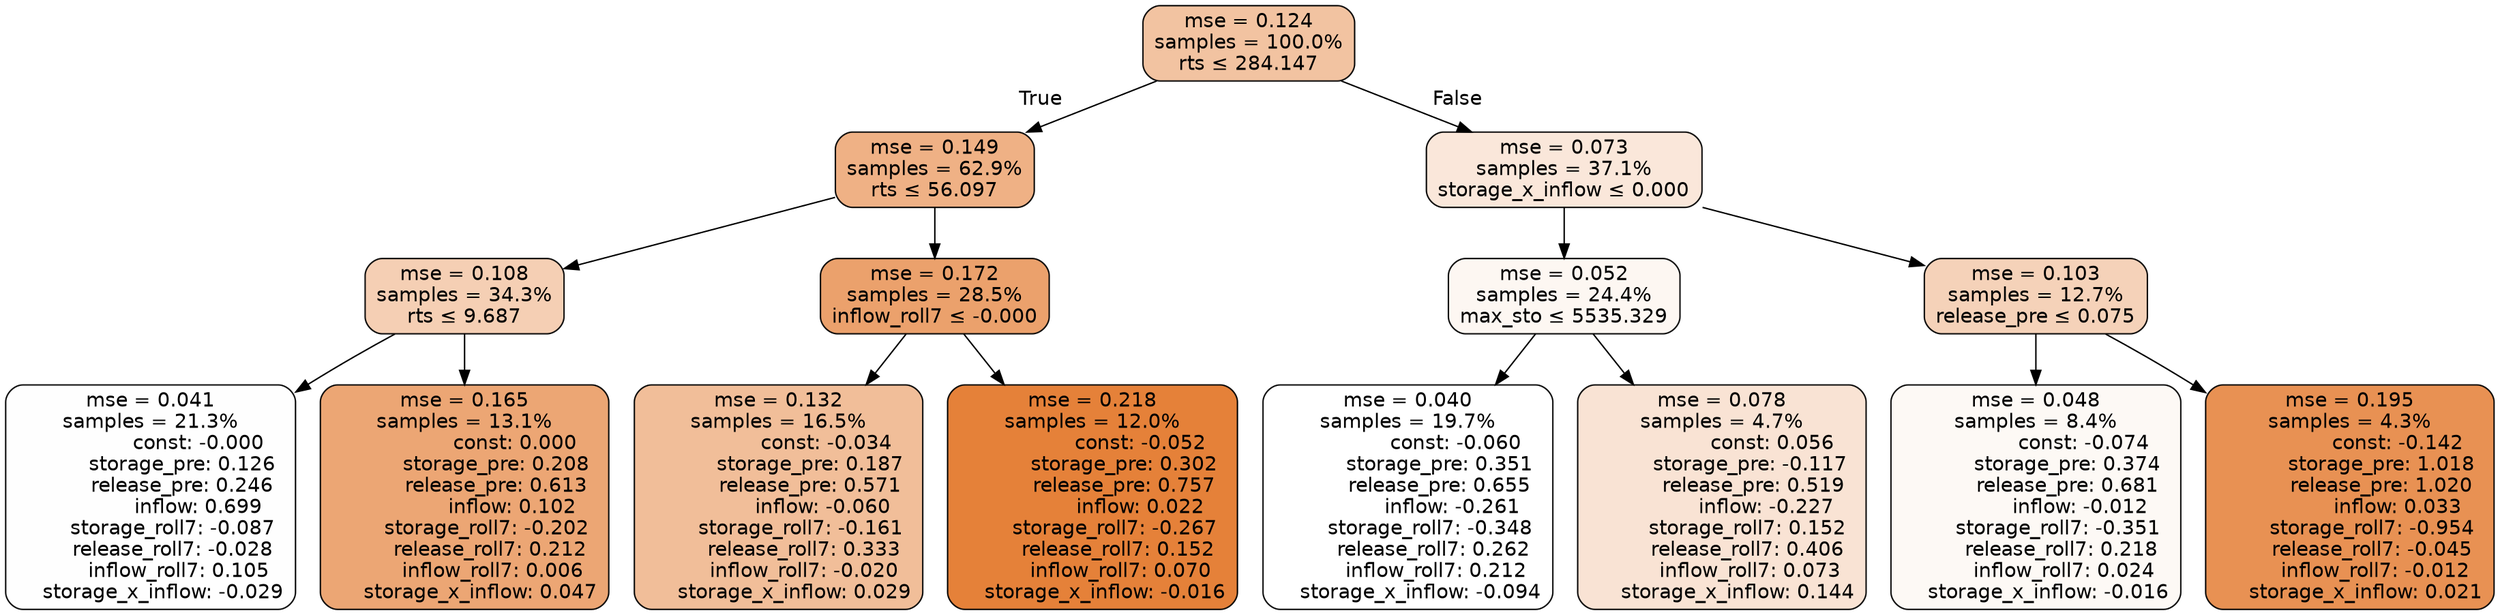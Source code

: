 digraph tree {
bgcolor="transparent"
node [shape=rectangle, style="filled, rounded", color="black", fontname=helvetica] ;
edge [fontname=helvetica] ;
	"0" [label="mse = 0.124
samples = 100.0%
rts &le; 284.147", fillcolor="#f2c3a1"]
	"1" [label="mse = 0.149
samples = 62.9%
rts &le; 56.097", fillcolor="#efb185"]
	"2" [label="mse = 0.108
samples = 34.3%
rts &le; 9.687", fillcolor="#f5cfb4"]
	"3" [label="mse = 0.041
samples = 21.3%
               const: -0.000
          storage_pre: 0.126
          release_pre: 0.246
               inflow: 0.699
       storage_roll7: -0.087
       release_roll7: -0.028
         inflow_roll7: 0.105
    storage_x_inflow: -0.029", fillcolor="#fefefe"]
	"4" [label="mse = 0.165
samples = 13.1%
                const: 0.000
          storage_pre: 0.208
          release_pre: 0.613
               inflow: 0.102
       storage_roll7: -0.202
        release_roll7: 0.212
         inflow_roll7: 0.006
     storage_x_inflow: 0.047", fillcolor="#eca674"]
	"5" [label="mse = 0.172
samples = 28.5%
inflow_roll7 &le; -0.000", fillcolor="#eba16c"]
	"6" [label="mse = 0.132
samples = 16.5%
               const: -0.034
          storage_pre: 0.187
          release_pre: 0.571
              inflow: -0.060
       storage_roll7: -0.161
        release_roll7: 0.333
        inflow_roll7: -0.020
     storage_x_inflow: 0.029", fillcolor="#f1be99"]
	"7" [label="mse = 0.218
samples = 12.0%
               const: -0.052
          storage_pre: 0.302
          release_pre: 0.757
               inflow: 0.022
       storage_roll7: -0.267
        release_roll7: 0.152
         inflow_roll7: 0.070
    storage_x_inflow: -0.016", fillcolor="#e58139"]
	"8" [label="mse = 0.073
samples = 37.1%
storage_x_inflow &le; 0.000", fillcolor="#fae7da"]
	"9" [label="mse = 0.052
samples = 24.4%
max_sto &le; 5535.329", fillcolor="#fdf7f2"]
	"10" [label="mse = 0.040
samples = 19.7%
               const: -0.060
          storage_pre: 0.351
          release_pre: 0.655
              inflow: -0.261
       storage_roll7: -0.348
        release_roll7: 0.262
         inflow_roll7: 0.212
    storage_x_inflow: -0.094", fillcolor="#ffffff"]
	"11" [label="mse = 0.078
samples = 4.7%
                const: 0.056
         storage_pre: -0.117
          release_pre: 0.519
              inflow: -0.227
        storage_roll7: 0.152
        release_roll7: 0.406
         inflow_roll7: 0.073
     storage_x_inflow: 0.144", fillcolor="#f9e3d4"]
	"12" [label="mse = 0.103
samples = 12.7%
release_pre &le; 0.075", fillcolor="#f5d2b9"]
	"13" [label="mse = 0.048
samples = 8.4%
               const: -0.074
          storage_pre: 0.374
          release_pre: 0.681
              inflow: -0.012
       storage_roll7: -0.351
        release_roll7: 0.218
         inflow_roll7: 0.024
    storage_x_inflow: -0.016", fillcolor="#fdf9f5"]
	"14" [label="mse = 0.195
samples = 4.3%
               const: -0.142
          storage_pre: 1.018
          release_pre: 1.020
               inflow: 0.033
       storage_roll7: -0.954
       release_roll7: -0.045
        inflow_roll7: -0.012
     storage_x_inflow: 0.021", fillcolor="#e89153"]

	"0" -> "1" [labeldistance=2.5, labelangle=45, headlabel="True"]
	"1" -> "2"
	"2" -> "3"
	"2" -> "4"
	"1" -> "5"
	"5" -> "6"
	"5" -> "7"
	"0" -> "8" [labeldistance=2.5, labelangle=-45, headlabel="False"]
	"8" -> "9"
	"9" -> "10"
	"9" -> "11"
	"8" -> "12"
	"12" -> "13"
	"12" -> "14"
}